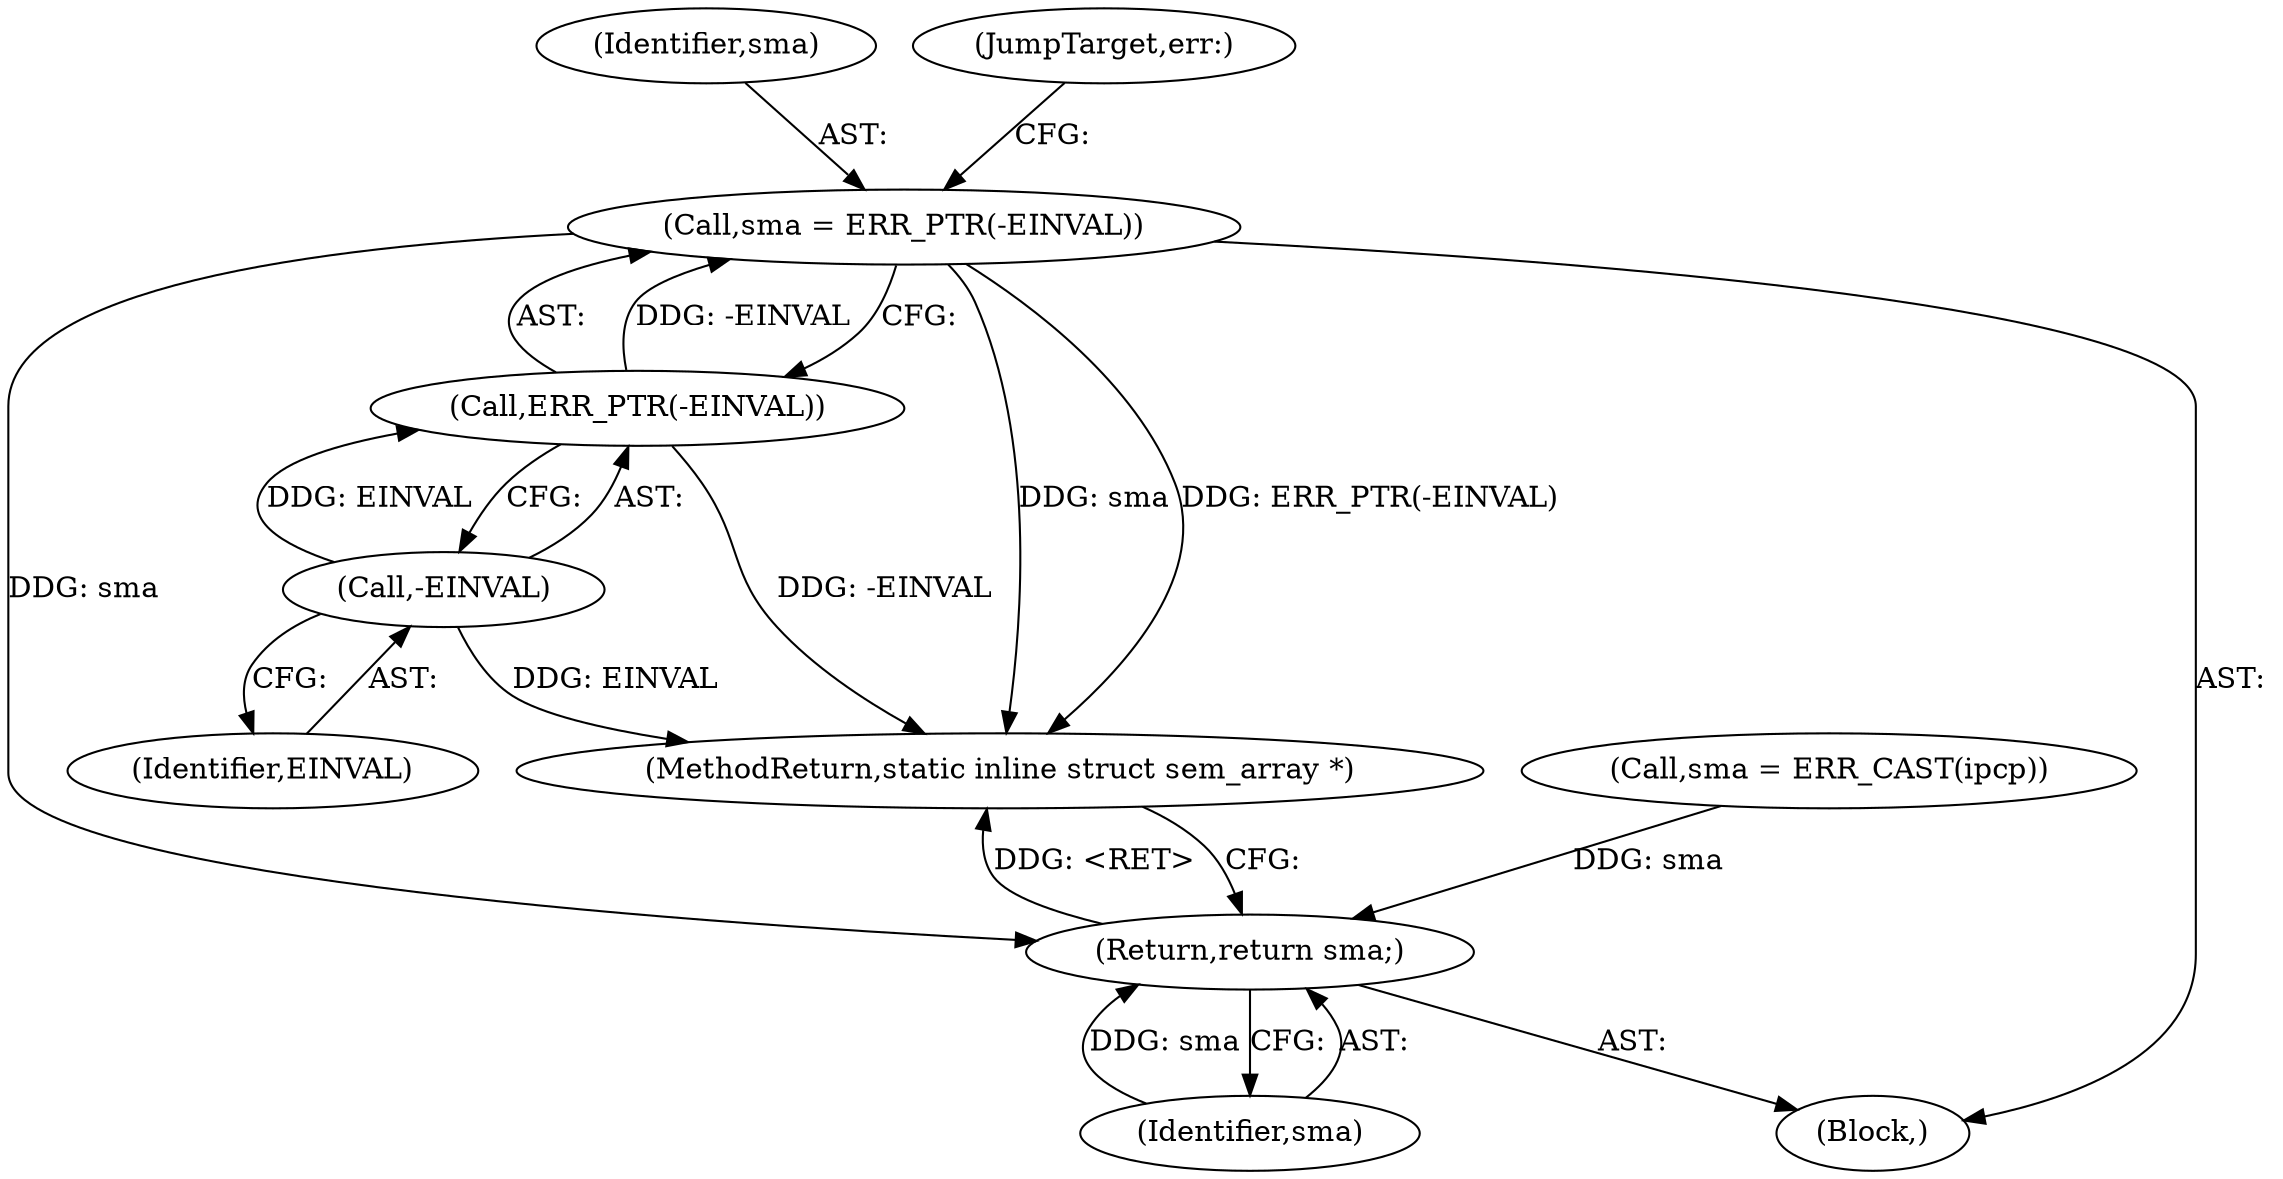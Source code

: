 digraph "0_linux_6062a8dc0517bce23e3c2f7d2fea5e22411269a3_9@pointer" {
"1000139" [label="(Call,sma = ERR_PTR(-EINVAL))"];
"1000141" [label="(Call,ERR_PTR(-EINVAL))"];
"1000142" [label="(Call,-EINVAL)"];
"1000146" [label="(Return,return sma;)"];
"1000148" [label="(MethodReturn,static inline struct sem_array *)"];
"1000141" [label="(Call,ERR_PTR(-EINVAL))"];
"1000146" [label="(Return,return sma;)"];
"1000104" [label="(Block,)"];
"1000142" [label="(Call,-EINVAL)"];
"1000143" [label="(Identifier,EINVAL)"];
"1000119" [label="(Call,sma = ERR_CAST(ipcp))"];
"1000140" [label="(Identifier,sma)"];
"1000147" [label="(Identifier,sma)"];
"1000139" [label="(Call,sma = ERR_PTR(-EINVAL))"];
"1000144" [label="(JumpTarget,err:)"];
"1000139" -> "1000104"  [label="AST: "];
"1000139" -> "1000141"  [label="CFG: "];
"1000140" -> "1000139"  [label="AST: "];
"1000141" -> "1000139"  [label="AST: "];
"1000144" -> "1000139"  [label="CFG: "];
"1000139" -> "1000148"  [label="DDG: sma"];
"1000139" -> "1000148"  [label="DDG: ERR_PTR(-EINVAL)"];
"1000141" -> "1000139"  [label="DDG: -EINVAL"];
"1000139" -> "1000146"  [label="DDG: sma"];
"1000141" -> "1000142"  [label="CFG: "];
"1000142" -> "1000141"  [label="AST: "];
"1000141" -> "1000148"  [label="DDG: -EINVAL"];
"1000142" -> "1000141"  [label="DDG: EINVAL"];
"1000142" -> "1000143"  [label="CFG: "];
"1000143" -> "1000142"  [label="AST: "];
"1000142" -> "1000148"  [label="DDG: EINVAL"];
"1000146" -> "1000104"  [label="AST: "];
"1000146" -> "1000147"  [label="CFG: "];
"1000147" -> "1000146"  [label="AST: "];
"1000148" -> "1000146"  [label="CFG: "];
"1000146" -> "1000148"  [label="DDG: <RET>"];
"1000147" -> "1000146"  [label="DDG: sma"];
"1000119" -> "1000146"  [label="DDG: sma"];
}

